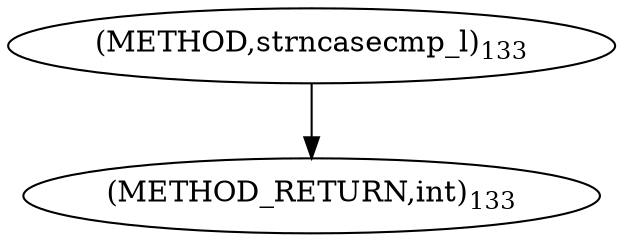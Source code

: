 digraph "strncasecmp_l" {  
"98981" [label = <(METHOD,strncasecmp_l)<SUB>133</SUB>> ]
"98986" [label = <(METHOD_RETURN,int)<SUB>133</SUB>> ]
  "98981" -> "98986" 
}
